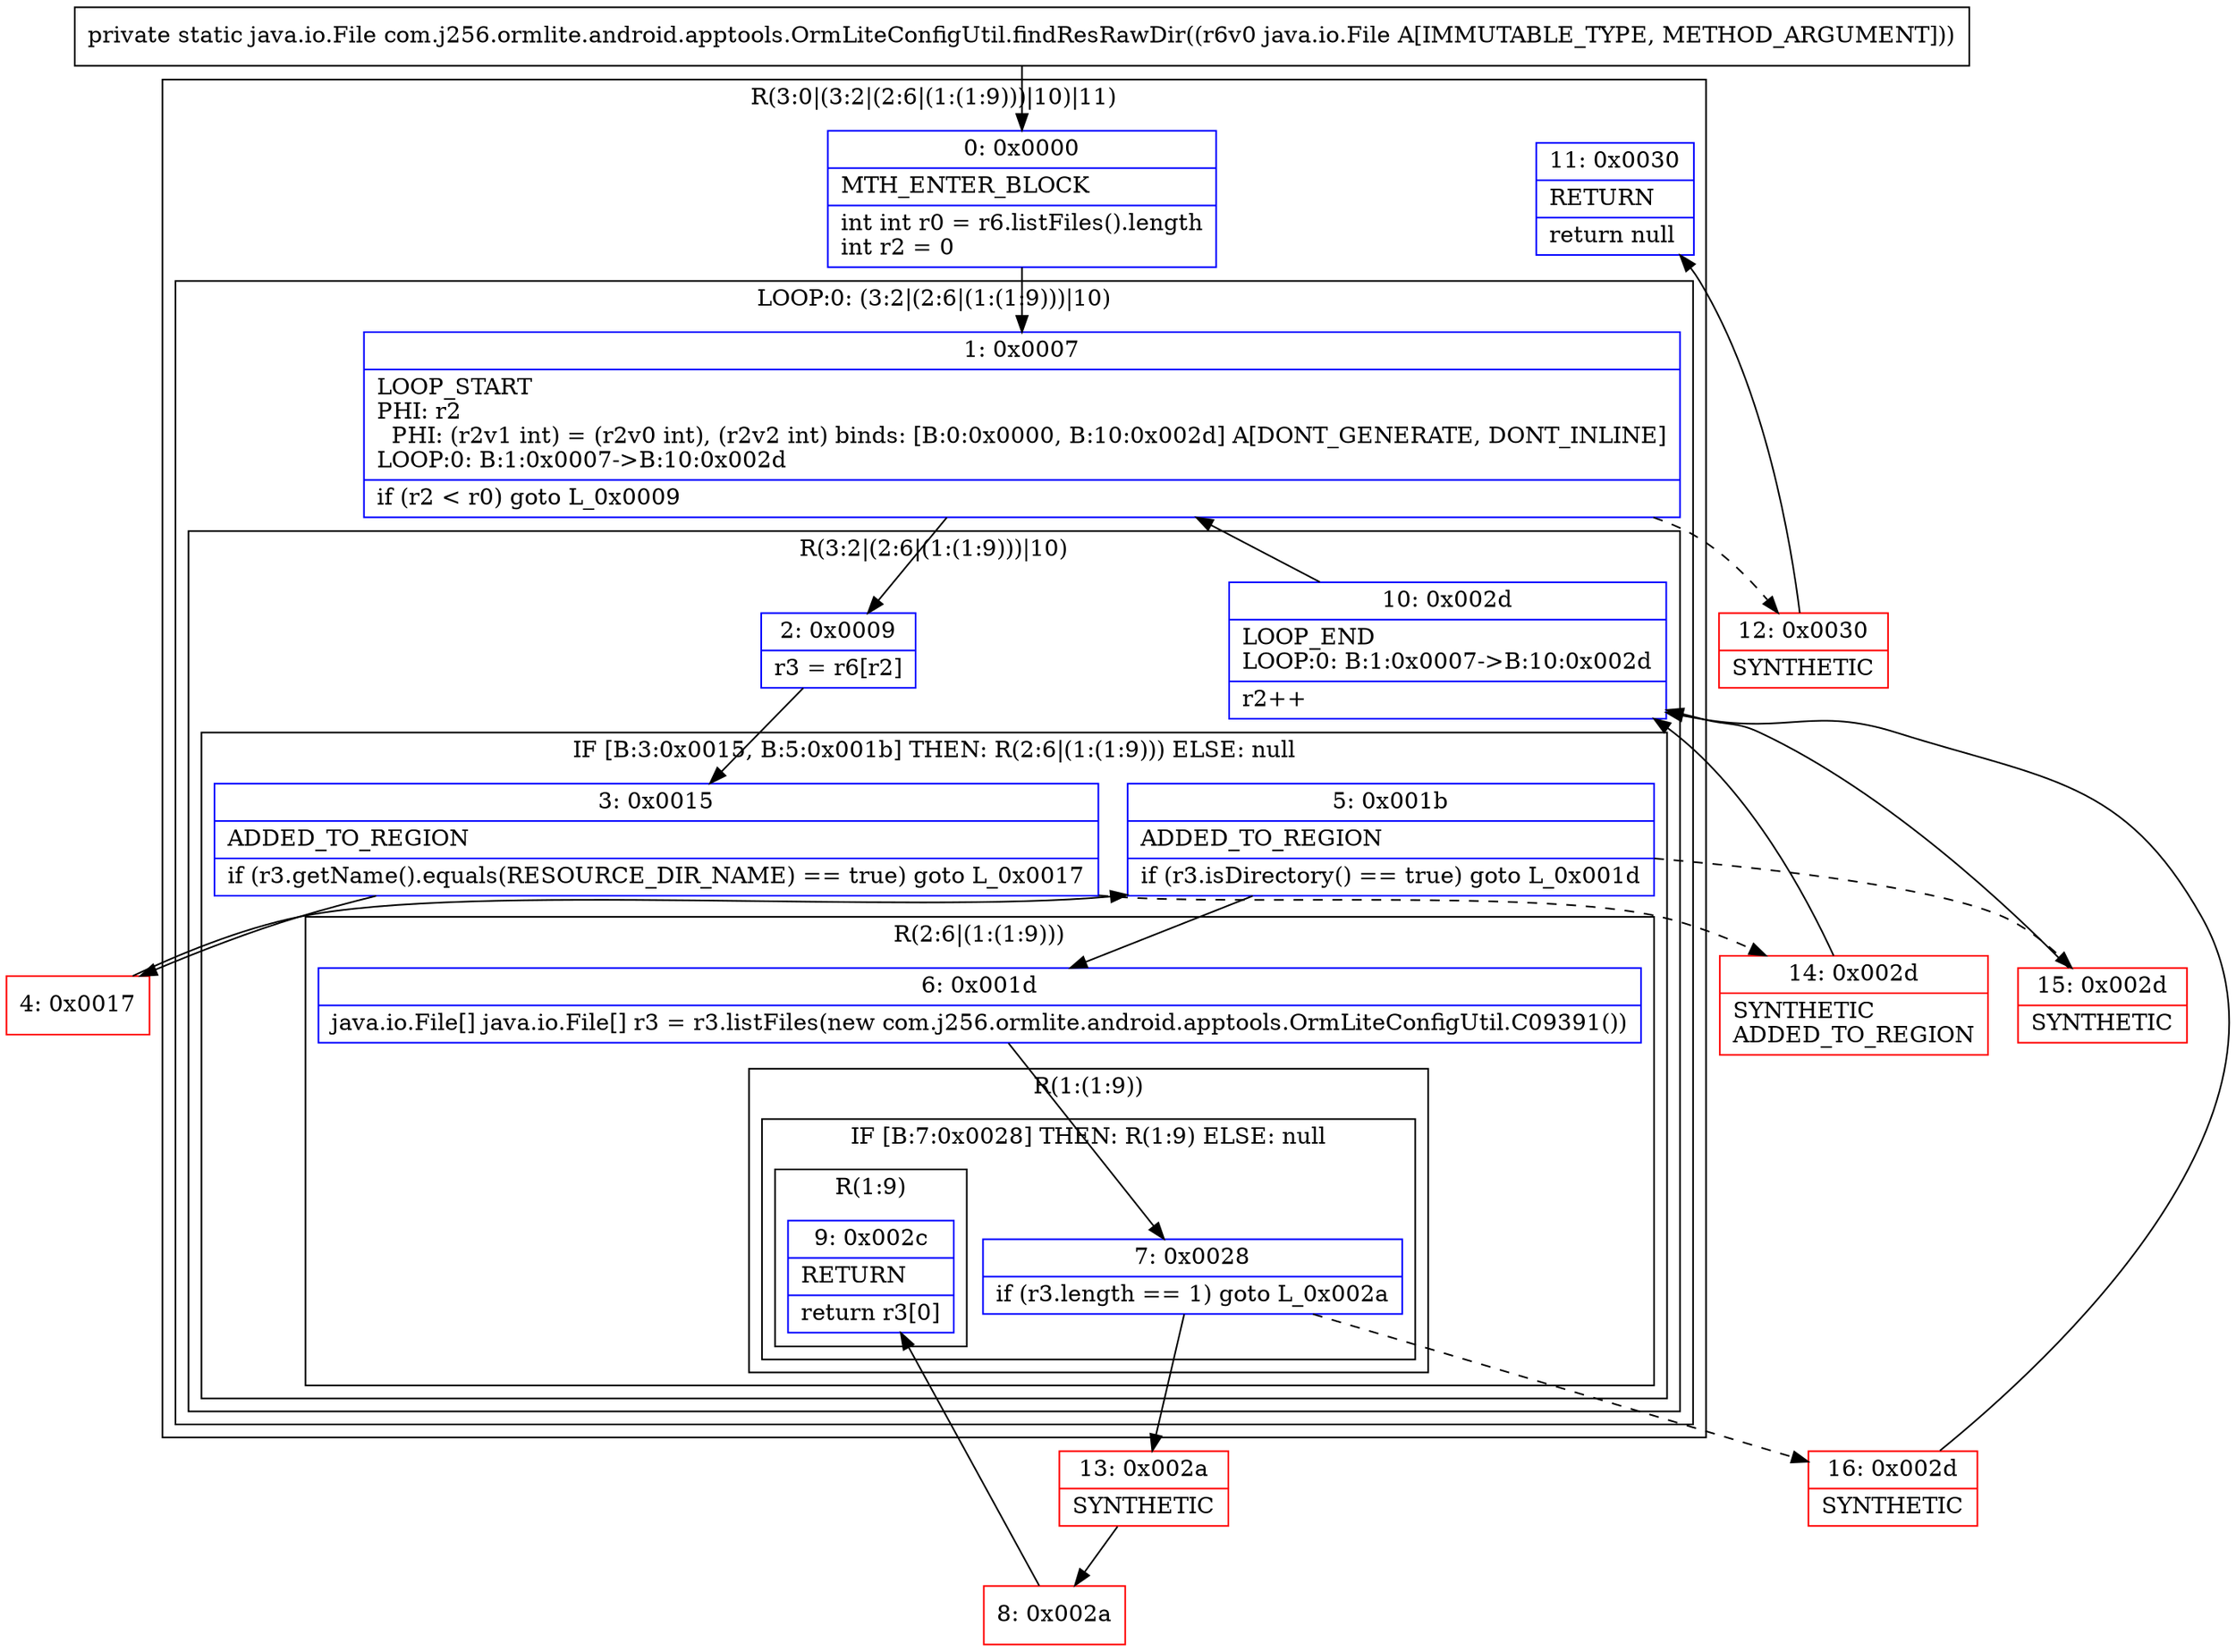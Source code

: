 digraph "CFG forcom.j256.ormlite.android.apptools.OrmLiteConfigUtil.findResRawDir(Ljava\/io\/File;)Ljava\/io\/File;" {
subgraph cluster_Region_2132391457 {
label = "R(3:0|(3:2|(2:6|(1:(1:9)))|10)|11)";
node [shape=record,color=blue];
Node_0 [shape=record,label="{0\:\ 0x0000|MTH_ENTER_BLOCK\l|int int r0 = r6.listFiles().length\lint r2 = 0\l}"];
subgraph cluster_LoopRegion_1953059409 {
label = "LOOP:0: (3:2|(2:6|(1:(1:9)))|10)";
node [shape=record,color=blue];
Node_1 [shape=record,label="{1\:\ 0x0007|LOOP_START\lPHI: r2 \l  PHI: (r2v1 int) = (r2v0 int), (r2v2 int) binds: [B:0:0x0000, B:10:0x002d] A[DONT_GENERATE, DONT_INLINE]\lLOOP:0: B:1:0x0007\-\>B:10:0x002d\l|if (r2 \< r0) goto L_0x0009\l}"];
subgraph cluster_Region_525434738 {
label = "R(3:2|(2:6|(1:(1:9)))|10)";
node [shape=record,color=blue];
Node_2 [shape=record,label="{2\:\ 0x0009|r3 = r6[r2]\l}"];
subgraph cluster_IfRegion_1421468092 {
label = "IF [B:3:0x0015, B:5:0x001b] THEN: R(2:6|(1:(1:9))) ELSE: null";
node [shape=record,color=blue];
Node_3 [shape=record,label="{3\:\ 0x0015|ADDED_TO_REGION\l|if (r3.getName().equals(RESOURCE_DIR_NAME) == true) goto L_0x0017\l}"];
Node_5 [shape=record,label="{5\:\ 0x001b|ADDED_TO_REGION\l|if (r3.isDirectory() == true) goto L_0x001d\l}"];
subgraph cluster_Region_740639211 {
label = "R(2:6|(1:(1:9)))";
node [shape=record,color=blue];
Node_6 [shape=record,label="{6\:\ 0x001d|java.io.File[] java.io.File[] r3 = r3.listFiles(new com.j256.ormlite.android.apptools.OrmLiteConfigUtil.C09391())\l}"];
subgraph cluster_Region_1388500355 {
label = "R(1:(1:9))";
node [shape=record,color=blue];
subgraph cluster_IfRegion_1161866885 {
label = "IF [B:7:0x0028] THEN: R(1:9) ELSE: null";
node [shape=record,color=blue];
Node_7 [shape=record,label="{7\:\ 0x0028|if (r3.length == 1) goto L_0x002a\l}"];
subgraph cluster_Region_2010816690 {
label = "R(1:9)";
node [shape=record,color=blue];
Node_9 [shape=record,label="{9\:\ 0x002c|RETURN\l|return r3[0]\l}"];
}
}
}
}
}
Node_10 [shape=record,label="{10\:\ 0x002d|LOOP_END\lLOOP:0: B:1:0x0007\-\>B:10:0x002d\l|r2++\l}"];
}
}
Node_11 [shape=record,label="{11\:\ 0x0030|RETURN\l|return null\l}"];
}
Node_4 [shape=record,color=red,label="{4\:\ 0x0017}"];
Node_8 [shape=record,color=red,label="{8\:\ 0x002a}"];
Node_12 [shape=record,color=red,label="{12\:\ 0x0030|SYNTHETIC\l}"];
Node_13 [shape=record,color=red,label="{13\:\ 0x002a|SYNTHETIC\l}"];
Node_14 [shape=record,color=red,label="{14\:\ 0x002d|SYNTHETIC\lADDED_TO_REGION\l}"];
Node_15 [shape=record,color=red,label="{15\:\ 0x002d|SYNTHETIC\l}"];
Node_16 [shape=record,color=red,label="{16\:\ 0x002d|SYNTHETIC\l}"];
MethodNode[shape=record,label="{private static java.io.File com.j256.ormlite.android.apptools.OrmLiteConfigUtil.findResRawDir((r6v0 java.io.File A[IMMUTABLE_TYPE, METHOD_ARGUMENT])) }"];
MethodNode -> Node_0;
Node_0 -> Node_1;
Node_1 -> Node_2;
Node_1 -> Node_12[style=dashed];
Node_2 -> Node_3;
Node_3 -> Node_4;
Node_3 -> Node_14[style=dashed];
Node_5 -> Node_6;
Node_5 -> Node_15[style=dashed];
Node_6 -> Node_7;
Node_7 -> Node_13;
Node_7 -> Node_16[style=dashed];
Node_10 -> Node_1;
Node_4 -> Node_5;
Node_8 -> Node_9;
Node_12 -> Node_11;
Node_13 -> Node_8;
Node_14 -> Node_10;
Node_15 -> Node_10;
Node_16 -> Node_10;
}

